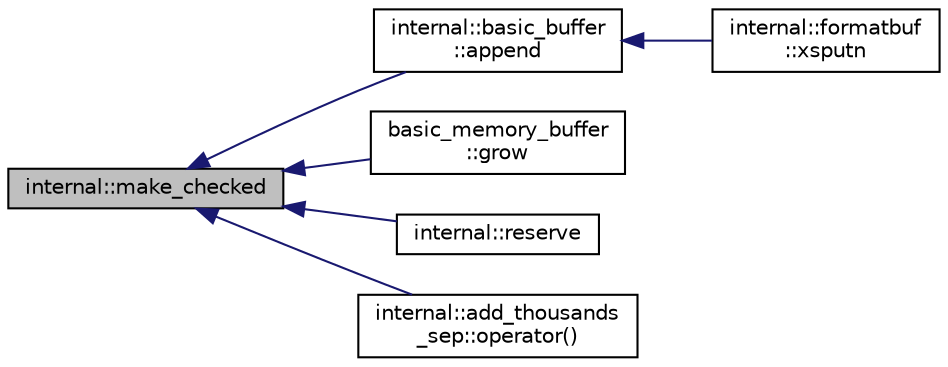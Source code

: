 digraph "internal::make_checked"
{
  edge [fontname="Helvetica",fontsize="10",labelfontname="Helvetica",labelfontsize="10"];
  node [fontname="Helvetica",fontsize="10",shape=record];
  rankdir="LR";
  Node1 [label="internal::make_checked",height=0.2,width=0.4,color="black", fillcolor="grey75", style="filled" fontcolor="black"];
  Node1 -> Node2 [dir="back",color="midnightblue",fontsize="10",style="solid",fontname="Helvetica"];
  Node2 [label="internal::basic_buffer\l::append",height=0.2,width=0.4,color="black", fillcolor="white", style="filled",URL="$classinternal_1_1basic__buffer.html#aba7ea1a95a28bc123712f2fd24cf7414"];
  Node2 -> Node3 [dir="back",color="midnightblue",fontsize="10",style="solid",fontname="Helvetica"];
  Node3 [label="internal::formatbuf\l::xsputn",height=0.2,width=0.4,color="black", fillcolor="white", style="filled",URL="$classinternal_1_1formatbuf.html#a59b8ab9a4c9907e4d6bae3861832e687"];
  Node1 -> Node4 [dir="back",color="midnightblue",fontsize="10",style="solid",fontname="Helvetica"];
  Node4 [label="basic_memory_buffer\l::grow",height=0.2,width=0.4,color="black", fillcolor="white", style="filled",URL="$classbasic__memory__buffer.html#a2f01489b9805a99cdc93ab0aee6730eb"];
  Node1 -> Node5 [dir="back",color="midnightblue",fontsize="10",style="solid",fontname="Helvetica"];
  Node5 [label="internal::reserve",height=0.2,width=0.4,color="black", fillcolor="white", style="filled",URL="$namespaceinternal.html#ac4b0a3ecf8e30e217ef1dacb83170118"];
  Node1 -> Node6 [dir="back",color="midnightblue",fontsize="10",style="solid",fontname="Helvetica"];
  Node6 [label="internal::add_thousands\l_sep::operator()",height=0.2,width=0.4,color="black", fillcolor="white", style="filled",URL="$classinternal_1_1add__thousands__sep.html#a5a5f664cc8edbaccf37fbb1399366c5e"];
}
